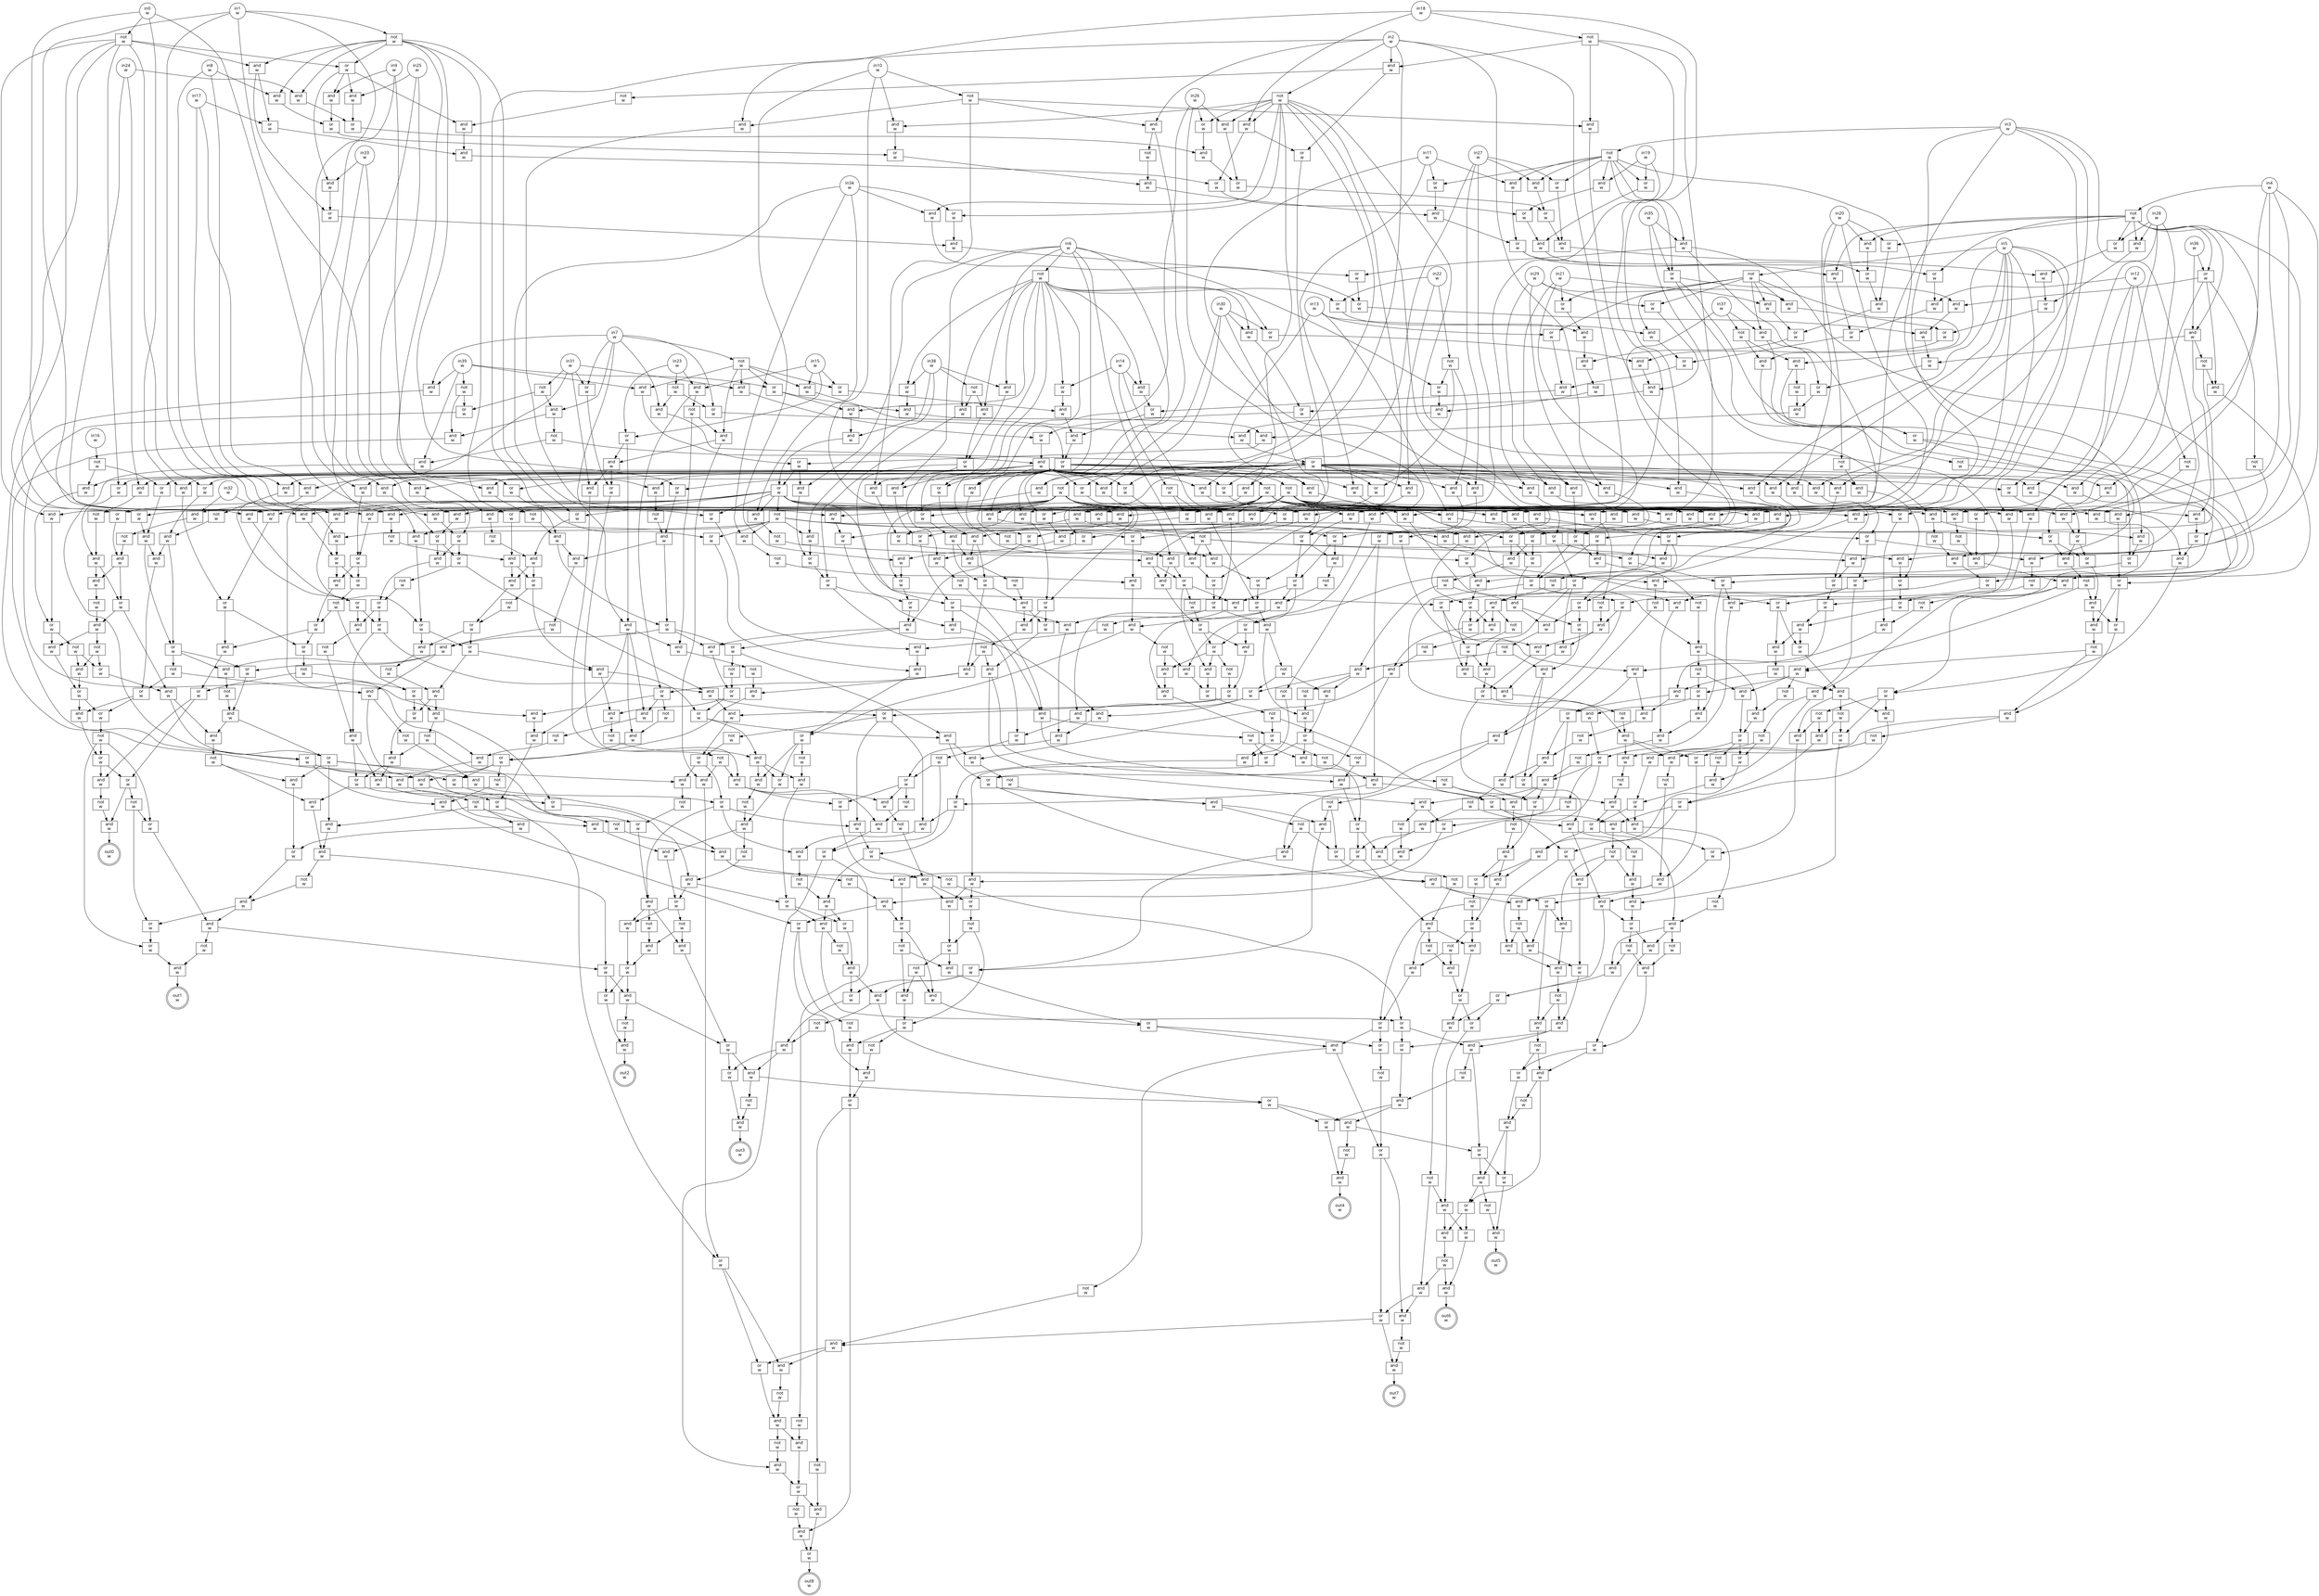 digraph circuit{
	node [style = filled, fillcolor = white,shape=rect, fontname=geneva]
	g0 [label="in0\nw",shape=circle,fillcolor=white]
	g1 [label="in1\nw",shape=circle,fillcolor=white]
	g2 [label="in2\nw",shape=circle,fillcolor=white]
	g3 [label="in3\nw",shape=circle,fillcolor=white]
	g4 [label="in4\nw",shape=circle,fillcolor=white]
	g5 [label="in5\nw",shape=circle,fillcolor=white]
	g6 [label="in6\nw",shape=circle,fillcolor=white]
	g7 [label="in7\nw",shape=circle,fillcolor=white]
	g8 [label="in8\nw",shape=circle,fillcolor=white]
	g9 [label="in9\nw",shape=circle,fillcolor=white]
	g10 [label="in10\nw",shape=circle,fillcolor=white]
	g11 [label="in11\nw",shape=circle,fillcolor=white]
	g12 [label="in12\nw",shape=circle,fillcolor=white]
	g13 [label="in13\nw",shape=circle,fillcolor=white]
	g14 [label="in14\nw",shape=circle,fillcolor=white]
	g15 [label="in15\nw",shape=circle,fillcolor=white]
	g16 [label="in16\nw",shape=circle,fillcolor=white]
	g17 [label="in17\nw",shape=circle,fillcolor=white]
	g18 [label="in18\nw",shape=circle,fillcolor=white]
	g19 [label="in19\nw",shape=circle,fillcolor=white]
	g20 [label="in20\nw",shape=circle,fillcolor=white]
	g21 [label="in21\nw",shape=circle,fillcolor=white]
	g22 [label="in22\nw",shape=circle,fillcolor=white]
	g23 [label="in23\nw",shape=circle,fillcolor=white]
	g24 [label="in24\nw",shape=circle,fillcolor=white]
	g25 [label="in25\nw",shape=circle,fillcolor=white]
	g26 [label="in26\nw",shape=circle,fillcolor=white]
	g27 [label="in27\nw",shape=circle,fillcolor=white]
	g28 [label="in28\nw",shape=circle,fillcolor=white]
	g29 [label="in29\nw",shape=circle,fillcolor=white]
	g30 [label="in30\nw",shape=circle,fillcolor=white]
	g31 [label="in31\nw",shape=circle,fillcolor=white]
	g32 [label="in32\nw",shape=circle,fillcolor=white]
	g33 [label="in33\nw",shape=circle,fillcolor=white]
	g34 [label="in34\nw",shape=circle,fillcolor=white]
	g35 [label="in35\nw",shape=circle,fillcolor=white]
	g36 [label="in36\nw",shape=circle,fillcolor=white]
	g37 [label="in37\nw",shape=circle,fillcolor=white]
	g38 [label="in38\nw",shape=circle,fillcolor=white]
	g39 [label="in39\nw",shape=circle,fillcolor=white]
	g40 [label="not\nw",fillcolor=white]
	g41 [label="not\nw",fillcolor=white]
	g42 [label="not\nw",fillcolor=white]
	g43 [label="not\nw",fillcolor=white]
	g44 [label="or\nw",fillcolor=white]
	g45 [label="not\nw",fillcolor=white]
	g46 [label="not\nw",fillcolor=white]
	g47 [label="not\nw",fillcolor=white]
	g48 [label="not\nw",fillcolor=white]
	g49 [label="not\nw",fillcolor=white]
	g50 [label="or\nw",fillcolor=white]
	g51 [label="and\nw",fillcolor=white]
	g52 [label="not\nw",fillcolor=white]
	g53 [label="not\nw",fillcolor=white]
	g54 [label="not\nw",fillcolor=white]
	g55 [label="not\nw",fillcolor=white]
	g56 [label="and\nw",fillcolor=white]
	g57 [label="and\nw",fillcolor=white]
	g58 [label="and\nw",fillcolor=white]
	g59 [label="and\nw",fillcolor=white]
	g60 [label="not\nw",fillcolor=white]
	g61 [label="and\nw",fillcolor=white]
	g62 [label="or\nw",fillcolor=white]
	g63 [label="or\nw",fillcolor=white]
	g64 [label="and\nw",fillcolor=white]
	g65 [label="or\nw",fillcolor=white]
	g66 [label="and\nw",fillcolor=white]
	g67 [label="and\nw",fillcolor=white]
	g68 [label="not\nw",fillcolor=white]
	g69 [label="and\nw",fillcolor=white]
	g70 [label="not\nw",fillcolor=white]
	g71 [label="and\nw",fillcolor=white]
	g72 [label="or\nw",fillcolor=white]
	g73 [label="and\nw",fillcolor=white]
	g74 [label="or\nw",fillcolor=white]
	g75 [label="and\nw",fillcolor=white]
	g76 [label="and\nw",fillcolor=white]
	g77 [label="and\nw",fillcolor=white]
	g78 [label="and\nw",fillcolor=white]
	g79 [label="not\nw",fillcolor=white]
	g80 [label="or\nw",fillcolor=white]
	g81 [label="and\nw",fillcolor=white]
	g82 [label="and\nw",fillcolor=white]
	g83 [label="not\nw",fillcolor=white]
	g84 [label="or\nw",fillcolor=white]
	g85 [label="and\nw",fillcolor=white]
	g86 [label="and\nw",fillcolor=white]
	g87 [label="and\nw",fillcolor=white]
	g88 [label="or\nw",fillcolor=white]
	g89 [label="and\nw",fillcolor=white]
	g90 [label="or\nw",fillcolor=white]
	g91 [label="and\nw",fillcolor=white]
	g92 [label="and\nw",fillcolor=white]
	g93 [label="or\nw",fillcolor=white]
	g94 [label="and\nw",fillcolor=white]
	g95 [label="and\nw",fillcolor=white]
	g96 [label="or\nw",fillcolor=white]
	g97 [label="and\nw",fillcolor=white]
	g98 [label="or\nw",fillcolor=white]
	g99 [label="and\nw",fillcolor=white]
	g100 [label="not\nw",fillcolor=white]
	g101 [label="not\nw",fillcolor=white]
	g102 [label="and\nw",fillcolor=white]
	g103 [label="or\nw",fillcolor=white]
	g104 [label="and\nw",fillcolor=white]
	g105 [label="or\nw",fillcolor=white]
	g106 [label="or\nw",fillcolor=white]
	g107 [label="and\nw",fillcolor=white]
	g108 [label="or\nw",fillcolor=white]
	g109 [label="and\nw",fillcolor=white]
	g110 [label="and\nw",fillcolor=white]
	g111 [label="and\nw",fillcolor=white]
	g112 [label="not\nw",fillcolor=white]
	g113 [label="or\nw",fillcolor=white]
	g114 [label="and\nw",fillcolor=white]
	g115 [label="and\nw",fillcolor=white]
	g116 [label="not\nw",fillcolor=white]
	g117 [label="or\nw",fillcolor=white]
	g118 [label="and\nw",fillcolor=white]
	g119 [label="not\nw",fillcolor=white]
	g120 [label="or\nw",fillcolor=white]
	g121 [label="and\nw",fillcolor=white]
	g122 [label="not\nw",fillcolor=white]
	g123 [label="and\nw",fillcolor=white]
	g124 [label="or\nw",fillcolor=white]
	g125 [label="or\nw",fillcolor=white]
	g126 [label="and\nw",fillcolor=white]
	g127 [label="not\nw",fillcolor=white]
	g128 [label="and\nw",fillcolor=white]
	g129 [label="or\nw",fillcolor=white]
	g130 [label="and\nw",fillcolor=white]
	g131 [label="or\nw",fillcolor=white]
	g132 [label="and\nw",fillcolor=white]
	g133 [label="not\nw",fillcolor=white]
	g134 [label="or\nw",fillcolor=white]
	g135 [label="and\nw",fillcolor=white]
	g136 [label="and\nw",fillcolor=white]
	g137 [label="or\nw",fillcolor=white]
	g138 [label="and\nw",fillcolor=white]
	g139 [label="and\nw",fillcolor=white]
	g140 [label="and\nw",fillcolor=white]
	g141 [label="not\nw",fillcolor=white]
	g142 [label="and\nw",fillcolor=white]
	g143 [label="or\nw",fillcolor=white]
	g144 [label="not\nw",fillcolor=white]
	g145 [label="not\nw",fillcolor=white]
	g146 [label="and\nw",fillcolor=white]
	g147 [label="and\nw",fillcolor=white]
	g148 [label="not\nw",fillcolor=white]
	g149 [label="or\nw",fillcolor=white]
	g150 [label="and\nw",fillcolor=white]
	g151 [label="or\nw",fillcolor=white]
	g152 [label="and\nw",fillcolor=white]
	g153 [label="or\nw",fillcolor=white]
	g154 [label="or\nw",fillcolor=white]
	g155 [label="and\nw",fillcolor=white]
	g156 [label="and\nw",fillcolor=white]
	g157 [label="or\nw",fillcolor=white]
	g158 [label="or\nw",fillcolor=white]
	g159 [label="and\nw",fillcolor=white]
	g160 [label="and\nw",fillcolor=white]
	g161 [label="or\nw",fillcolor=white]
	g162 [label="or\nw",fillcolor=white]
	g163 [label="and\nw",fillcolor=white]
	g164 [label="not\nw",fillcolor=white]
	g165 [label="and\nw",fillcolor=white]
	g166 [label="and\nw",fillcolor=white]
	g167 [label="and\nw",fillcolor=white]
	g168 [label="and\nw",fillcolor=white]
	g169 [label="and\nw",fillcolor=white]
	g170 [label="and\nw",fillcolor=white]
	g171 [label="and\nw",fillcolor=white]
	g172 [label="or\nw",fillcolor=white]
	g173 [label="not\nw",fillcolor=white]
	g174 [label="and\nw",fillcolor=white]
	g175 [label="or\nw",fillcolor=white]
	g176 [label="or\nw",fillcolor=white]
	g177 [label="and\nw",fillcolor=white]
	g178 [label="and\nw",fillcolor=white]
	g179 [label="not\nw",fillcolor=white]
	g180 [label="or\nw",fillcolor=white]
	g181 [label="and\nw",fillcolor=white]
	g182 [label="and\nw",fillcolor=white]
	g183 [label="not\nw",fillcolor=white]
	g184 [label="and\nw",fillcolor=white]
	g185 [label="or\nw",fillcolor=white]
	g186 [label="and\nw",fillcolor=white]
	g187 [label="and\nw",fillcolor=white]
	g188 [label="and\nw",fillcolor=white]
	g189 [label="or\nw",fillcolor=white]
	g190 [label="and\nw",fillcolor=white]
	g191 [label="and\nw",fillcolor=white]
	g192 [label="or\nw",fillcolor=white]
	g193 [label="and\nw",fillcolor=white]
	g194 [label="not\nw",fillcolor=white]
	g195 [label="and\nw",fillcolor=white]
	g196 [label="or\nw",fillcolor=white]
	g197 [label="or\nw",fillcolor=white]
	g198 [label="and\nw",fillcolor=white]
	g199 [label="not\nw",fillcolor=white]
	g200 [label="and\nw",fillcolor=white]
	g201 [label="and\nw",fillcolor=white]
	g202 [label="or\nw",fillcolor=white]
	g203 [label="or\nw",fillcolor=white]
	g204 [label="and\nw",fillcolor=white]
	g205 [label="not\nw",fillcolor=white]
	g206 [label="and\nw",fillcolor=white]
	g207 [label="and\nw",fillcolor=white]
	g208 [label="or\nw",fillcolor=white]
	g209 [label="not\nw",fillcolor=white]
	g210 [label="or\nw",fillcolor=white]
	g211 [label="and\nw",fillcolor=white]
	g212 [label="not\nw",fillcolor=white]
	g213 [label="and\nw",fillcolor=white]
	g214 [label="not\nw",fillcolor=white]
	g215 [label="and\nw",fillcolor=white]
	g216 [label="or\nw",fillcolor=white]
	g217 [label="or\nw",fillcolor=white]
	g218 [label="and\nw",fillcolor=white]
	g219 [label="or\nw",fillcolor=white]
	g220 [label="not\nw",fillcolor=white]
	g221 [label="and\nw",fillcolor=white]
	g222 [label="or\nw",fillcolor=white]
	g223 [label="and\nw",fillcolor=white]
	g224 [label="or\nw",fillcolor=white]
	g225 [label="and\nw",fillcolor=white]
	g226 [label="not\nw",fillcolor=white]
	g227 [label="or\nw",fillcolor=white]
	g228 [label="and\nw",fillcolor=white]
	g229 [label="not\nw",fillcolor=white]
	g230 [label="and\nw",fillcolor=white]
	g231 [label="or\nw",fillcolor=white]
	g232 [label="or\nw",fillcolor=white]
	g233 [label="or\nw",fillcolor=white]
	g234 [label="and\nw",fillcolor=white]
	g235 [label="and\nw",fillcolor=white]
	g236 [label="not\nw",fillcolor=white]
	g237 [label="and\nw",fillcolor=white]
	g238 [label="not\nw",fillcolor=white]
	g239 [label="and\nw",fillcolor=white]
	g240 [label="or\nw",fillcolor=white]
	g241 [label="and\nw",fillcolor=white]
	g242 [label="and\nw",fillcolor=white]
	g243 [label="or\nw",fillcolor=white]
	g244 [label="or\nw",fillcolor=white]
	g245 [label="and\nw",fillcolor=white]
	g246 [label="and\nw",fillcolor=white]
	g247 [label="or\nw",fillcolor=white]
	g248 [label="or\nw",fillcolor=white]
	g249 [label="and\nw",fillcolor=white]
	g250 [label="and\nw",fillcolor=white]
	g251 [label="or\nw",fillcolor=white]
	g252 [label="or\nw",fillcolor=white]
	g253 [label="and\nw",fillcolor=white]
	g254 [label="or\nw",fillcolor=white]
	g255 [label="and\nw",fillcolor=white]
	g256 [label="or\nw",fillcolor=white]
	g257 [label="not\nw",fillcolor=white]
	g258 [label="and\nw",fillcolor=white]
	g259 [label="and\nw",fillcolor=white]
	g260 [label="and\nw",fillcolor=white]
	g261 [label="and\nw",fillcolor=white]
	g262 [label="and\nw",fillcolor=white]
	g263 [label="and\nw",fillcolor=white]
	g264 [label="and\nw",fillcolor=white]
	g265 [label="and\nw",fillcolor=white]
	g266 [label="and\nw",fillcolor=white]
	g267 [label="and\nw",fillcolor=white]
	g268 [label="and\nw",fillcolor=white]
	g269 [label="and\nw",fillcolor=white]
	g270 [label="and\nw",fillcolor=white]
	g271 [label="or\nw",fillcolor=white]
	g272 [label="and\nw",fillcolor=white]
	g273 [label="or\nw",fillcolor=white]
	g274 [label="and\nw",fillcolor=white]
	g275 [label="not\nw",fillcolor=white]
	g276 [label="and\nw",fillcolor=white]
	g277 [label="or\nw",fillcolor=white]
	g278 [label="and\nw",fillcolor=white]
	g279 [label="or\nw",fillcolor=white]
	g280 [label="not\nw",fillcolor=white]
	g281 [label="or\nw",fillcolor=white]
	g282 [label="or\nw",fillcolor=white]
	g283 [label="and\nw",fillcolor=white]
	g284 [label="not\nw",fillcolor=white]
	g285 [label="and\nw",fillcolor=white]
	g286 [label="or\nw",fillcolor=white]
	g287 [label="and\nw",fillcolor=white]
	g288 [label="not\nw",fillcolor=white]
	g289 [label="and\nw",fillcolor=white]
	g290 [label="and\nw",fillcolor=white]
	g291 [label="or\nw",fillcolor=white]
	g292 [label="and\nw",fillcolor=white]
	g293 [label="not\nw",fillcolor=white]
	g294 [label="or\nw",fillcolor=white]
	g295 [label="and\nw",fillcolor=white]
	g296 [label="not\nw",fillcolor=white]
	g297 [label="and\nw",fillcolor=white]
	g298 [label="or\nw",fillcolor=white]
	g299 [label="and\nw",fillcolor=white]
	g300 [label="or\nw",fillcolor=white]
	g301 [label="and\nw",fillcolor=white]
	g302 [label="or\nw",fillcolor=white]
	g303 [label="and\nw",fillcolor=white]
	g304 [label="or\nw",fillcolor=white]
	g305 [label="and\nw",fillcolor=white]
	g306 [label="or\nw",fillcolor=white]
	g307 [label="or\nw",fillcolor=white]
	g308 [label="and\nw",fillcolor=white]
	g309 [label="and\nw",fillcolor=white]
	g310 [label="and\nw",fillcolor=white]
	g311 [label="or\nw",fillcolor=white]
	g312 [label="and\nw",fillcolor=white]
	g313 [label="or\nw",fillcolor=white]
	g314 [label="or\nw",fillcolor=white]
	g315 [label="and\nw",fillcolor=white]
	g316 [label="or\nw",fillcolor=white]
	g317 [label="or\nw",fillcolor=white]
	g318 [label="and\nw",fillcolor=white]
	g319 [label="and\nw",fillcolor=white]
	g320 [label="or\nw",fillcolor=white]
	g321 [label="or\nw",fillcolor=white]
	g322 [label="not\nw",fillcolor=white]
	g323 [label="and\nw",fillcolor=white]
	g324 [label="and\nw",fillcolor=white]
	g325 [label="and\nw",fillcolor=white]
	g326 [label="not\nw",fillcolor=white]
	g327 [label="or\nw",fillcolor=white]
	g328 [label="and\nw",fillcolor=white]
	g329 [label="and\nw",fillcolor=white]
	g330 [label="not\nw",fillcolor=white]
	g331 [label="and\nw",fillcolor=white]
	g332 [label="or\nw",fillcolor=white]
	g333 [label="or\nw",fillcolor=white]
	g334 [label="and\nw",fillcolor=white]
	g335 [label="and\nw",fillcolor=white]
	g336 [label="and\nw",fillcolor=white]
	g337 [label="or\nw",fillcolor=white]
	g338 [label="and\nw",fillcolor=white]
	g339 [label="or\nw",fillcolor=white]
	g340 [label="not\nw",fillcolor=white]
	g341 [label="or\nw",fillcolor=white]
	g342 [label="and\nw",fillcolor=white]
	g343 [label="or\nw",fillcolor=white]
	g344 [label="not\nw",fillcolor=white]
	g345 [label="or\nw",fillcolor=white]
	g346 [label="or\nw",fillcolor=white]
	g347 [label="and\nw",fillcolor=white]
	g348 [label="not\nw",fillcolor=white]
	g349 [label="and\nw",fillcolor=white]
	g350 [label="or\nw",fillcolor=white]
	g351 [label="or\nw",fillcolor=white]
	g352 [label="and\nw",fillcolor=white]
	g353 [label="not\nw",fillcolor=white]
	g354 [label="and\nw",fillcolor=white]
	g355 [label="or\nw",fillcolor=white]
	g356 [label="and\nw",fillcolor=white]
	g357 [label="and\nw",fillcolor=white]
	g358 [label="or\nw",fillcolor=white]
	g359 [label="not\nw",fillcolor=white]
	g360 [label="or\nw",fillcolor=white]
	g361 [label="and\nw",fillcolor=white]
	g362 [label="not\nw",fillcolor=white]
	g363 [label="and\nw",fillcolor=white]
	g364 [label="or\nw",fillcolor=white]
	g365 [label="and\nw",fillcolor=white]
	g366 [label="not\nw",fillcolor=white]
	g367 [label="and\nw",fillcolor=white]
	g368 [label="or\nw",fillcolor=white]
	g369 [label="and\nw",fillcolor=white]
	g370 [label="not\nw",fillcolor=white]
	g371 [label="and\nw",fillcolor=white]
	g372 [label="or\nw",fillcolor=white]
	g373 [label="and\nw",fillcolor=white]
	g374 [label="or\nw",fillcolor=white]
	g375 [label="and\nw",fillcolor=white]
	g376 [label="and\nw",fillcolor=white]
	g377 [label="and\nw",fillcolor=white]
	g378 [label="or\nw",fillcolor=white]
	g379 [label="or\nw",fillcolor=white]
	g380 [label="and\nw",fillcolor=white]
	g381 [label="and\nw",fillcolor=white]
	g382 [label="or\nw",fillcolor=white]
	g383 [label="or\nw",fillcolor=white]
	g384 [label="and\nw",fillcolor=white]
	g385 [label="or\nw",fillcolor=white]
	g386 [label="and\nw",fillcolor=white]
	g387 [label="or\nw",fillcolor=white]
	g388 [label="or\nw",fillcolor=white]
	g389 [label="and\nw",fillcolor=white]
	g390 [label="or\nw",fillcolor=white]
	g391 [label="and\nw",fillcolor=white]
	g392 [label="or\nw",fillcolor=white]
	g393 [label="and\nw",fillcolor=white]
	g394 [label="not\nw",fillcolor=white]
	g395 [label="and\nw",fillcolor=white]
	g396 [label="and\nw",fillcolor=white]
	g397 [label="or\nw",fillcolor=white]
	g398 [label="not\nw",fillcolor=white]
	g399 [label="and\nw",fillcolor=white]
	g400 [label="or\nw",fillcolor=white]
	g401 [label="and\nw",fillcolor=white]
	g402 [label="not\nw",fillcolor=white]
	g403 [label="and\nw",fillcolor=white]
	g404 [label="or\nw",fillcolor=white]
	g405 [label="not\nw",fillcolor=white]
	g406 [label="and\nw",fillcolor=white]
	g407 [label="or\nw",fillcolor=white]
	g408 [label="and\nw",fillcolor=white]
	g409 [label="not\nw",fillcolor=white]
	g410 [label="or\nw",fillcolor=white]
	g411 [label="and\nw",fillcolor=white]
	g412 [label="and\nw",fillcolor=white]
	g413 [label="not\nw",fillcolor=white]
	g414 [label="or\nw",fillcolor=white]
	g415 [label="and\nw",fillcolor=white]
	g416 [label="and\nw",fillcolor=white]
	g417 [label="and\nw",fillcolor=white]
	g418 [label="or\nw",fillcolor=white]
	g419 [label="and\nw",fillcolor=white]
	g420 [label="and\nw",fillcolor=white]
	g421 [label="or\nw",fillcolor=white]
	g422 [label="and\nw",fillcolor=white]
	g423 [label="and\nw",fillcolor=white]
	g424 [label="and\nw",fillcolor=white]
	g425 [label="and\nw",fillcolor=white]
	g426 [label="and\nw",fillcolor=white]
	g427 [label="and\nw",fillcolor=white]
	g428 [label="and\nw",fillcolor=white]
	g429 [label="or\nw",fillcolor=white]
	g430 [label="or\nw",fillcolor=white]
	g431 [label="and\nw",fillcolor=white]
	g432 [label="and\nw",fillcolor=white]
	g433 [label="or\nw",fillcolor=white]
	g434 [label="and\nw",fillcolor=white]
	g435 [label="not\nw",fillcolor=white]
	g436 [label="or\nw",fillcolor=white]
	g437 [label="and\nw",fillcolor=white]
	g438 [label="or\nw",fillcolor=white]
	g439 [label="and\nw",fillcolor=white]
	g440 [label="or\nw",fillcolor=white]
	g441 [label="not\nw",fillcolor=white]
	g442 [label="and\nw",fillcolor=white]
	g443 [label="and\nw",fillcolor=white]
	g444 [label="and\nw",fillcolor=white]
	g445 [label="and\nw",fillcolor=white]
	g446 [label="or\nw",fillcolor=white]
	g447 [label="and\nw",fillcolor=white]
	g448 [label="and\nw",fillcolor=white]
	g449 [label="or\nw",fillcolor=white]
	g450 [label="or\nw",fillcolor=white]
	g451 [label="and\nw",fillcolor=white]
	g452 [label="or\nw",fillcolor=white]
	g453 [label="not\nw",fillcolor=white]
	g454 [label="and\nw",fillcolor=white]
	g455 [label="or\nw",fillcolor=white]
	g456 [label="or\nw",fillcolor=white]
	g457 [label="and\nw",fillcolor=white]
	g458 [label="and\nw",fillcolor=white]
	g459 [label="not\nw",fillcolor=white]
	g460 [label="and\nw",fillcolor=white]
	g461 [label="or\nw",fillcolor=white]
	g462 [label="and\nw",fillcolor=white]
	g463 [label="not\nw",fillcolor=white]
	g464 [label="and\nw",fillcolor=white]
	g465 [label="and\nw",fillcolor=white]
	g466 [label="not\nw",fillcolor=white]
	g467 [label="and\nw",fillcolor=white]
	g468 [label="or\nw",fillcolor=white]
	g469 [label="not\nw",fillcolor=white]
	g470 [label="and\nw",fillcolor=white]
	g471 [label="or\nw",fillcolor=white]
	g472 [label="and\nw",fillcolor=white]
	g473 [label="or\nw",fillcolor=white]
	g474 [label="and\nw",fillcolor=white]
	g475 [label="or\nw",fillcolor=white]
	g476 [label="and\nw",fillcolor=white]
	g477 [label="and\nw",fillcolor=white]
	g478 [label="and\nw",fillcolor=white]
	g479 [label="or\nw",fillcolor=white]
	g480 [label="not\nw",fillcolor=white]
	g481 [label="or\nw",fillcolor=white]
	g482 [label="and\nw",fillcolor=white]
	g483 [label="not\nw",fillcolor=white]
	g484 [label="and\nw",fillcolor=white]
	g485 [label="or\nw",fillcolor=white]
	g486 [label="or\nw",fillcolor=white]
	g487 [label="not\nw",fillcolor=white]
	g488 [label="or\nw",fillcolor=white]
	g489 [label="and\nw",fillcolor=white]
	g490 [label="or\nw",fillcolor=white]
	g491 [label="and\nw",fillcolor=white]
	g492 [label="not\nw",fillcolor=white]
	g493 [label="or\nw",fillcolor=white]
	g494 [label="and\nw",fillcolor=white]
	g495 [label="not\nw",fillcolor=white]
	g496 [label="and\nw",fillcolor=white]
	g497 [label="and\nw",fillcolor=white]
	g498 [label="and\nw",fillcolor=white]
	g499 [label="and\nw",fillcolor=white]
	g500 [label="and\nw",fillcolor=white]
	g501 [label="or\nw",fillcolor=white]
	g502 [label="or\nw",fillcolor=white]
	g503 [label="and\nw",fillcolor=white]
	g504 [label="or\nw",fillcolor=white]
	g505 [label="and\nw",fillcolor=white]
	g506 [label="or\nw",fillcolor=white]
	g507 [label="and\nw",fillcolor=white]
	g508 [label="not\nw",fillcolor=white]
	g509 [label="or\nw",fillcolor=white]
	g510 [label="and\nw",fillcolor=white]
	g511 [label="not\nw",fillcolor=white]
	g512 [label="or\nw",fillcolor=white]
	g513 [label="and\nw",fillcolor=white]
	g514 [label="or\nw",fillcolor=white]
	g515 [label="and\nw",fillcolor=white]
	g516 [label="not\nw",fillcolor=white]
	g517 [label="and\nw",fillcolor=white]
	g518 [label="or\nw",fillcolor=white]
	g519 [label="and\nw",fillcolor=white]
	g520 [label="not\nw",fillcolor=white]
	g521 [label="and\nw",fillcolor=white]
	g522 [label="and\nw",fillcolor=white]
	g523 [label="not\nw",fillcolor=white]
	g524 [label="and\nw",fillcolor=white]
	g525 [label="or\nw",fillcolor=white]
	g526 [label="or\nw",fillcolor=white]
	g527 [label="and\nw",fillcolor=white]
	g528 [label="and\nw",fillcolor=white]
	g529 [label="or\nw",fillcolor=white]
	g530 [label="and\nw",fillcolor=white]
	g531 [label="and\nw",fillcolor=white]
	g532 [label="not\nw",fillcolor=white]
	g533 [label="and\nw",fillcolor=white]
	g534 [label="and\nw",fillcolor=white]
	g535 [label="or\nw",fillcolor=white]
	g536 [label="and\nw",fillcolor=white]
	g537 [label="not\nw",fillcolor=white]
	g538 [label="or\nw",fillcolor=white]
	g539 [label="and\nw",fillcolor=white]
	g540 [label="and\nw",fillcolor=white]
	g541 [label="not\nw",fillcolor=white]
	g542 [label="and\nw",fillcolor=white]
	g543 [label="not\nw",fillcolor=white]
	g544 [label="or\nw",fillcolor=white]
	g545 [label="and\nw",fillcolor=white]
	g546 [label="and\nw",fillcolor=white]
	g547 [label="not\nw",fillcolor=white]
	g548 [label="and\nw",fillcolor=white]
	g549 [label="not\nw",fillcolor=white]
	g550 [label="or\nw",fillcolor=white]
	g551 [label="and\nw",fillcolor=white]
	g552 [label="not\nw",fillcolor=white]
	g553 [label="and\nw",fillcolor=white]
	g554 [label="or\nw",fillcolor=white]
	g555 [label="and\nw",fillcolor=white]
	g556 [label="not\nw",fillcolor=white]
	g557 [label="and\nw",fillcolor=white]
	g558 [label="and\nw",fillcolor=white]
	g559 [label="or\nw",fillcolor=white]
	g560 [label="or\nw",fillcolor=white]
	g561 [label="and\nw",fillcolor=white]
	g562 [label="or\nw",fillcolor=white]
	g563 [label="or\nw",fillcolor=white]
	g564 [label="and\nw",fillcolor=white]
	g565 [label="and\nw",fillcolor=white]
	g566 [label="not\nw",fillcolor=white]
	g567 [label="or\nw",fillcolor=white]
	g568 [label="and\nw",fillcolor=white]
	g569 [label="and\nw",fillcolor=white]
	g570 [label="and\nw",fillcolor=white]
	g571 [label="not\nw",fillcolor=white]
	g572 [label="and\nw",fillcolor=white]
	g573 [label="or\nw",fillcolor=white]
	g574 [label="and\nw",fillcolor=white]
	g575 [label="or\nw",fillcolor=white]
	g576 [label="not\nw",fillcolor=white]
	g577 [label="and\nw",fillcolor=white]
	g578 [label="or\nw",fillcolor=white]
	g579 [label="and\nw",fillcolor=white]
	g580 [label="or\nw",fillcolor=white]
	g581 [label="and\nw",fillcolor=white]
	g582 [label="and\nw",fillcolor=white]
	g583 [label="not\nw",fillcolor=white]
	g584 [label="and\nw",fillcolor=white]
	g585 [label="and\nw",fillcolor=white]
	g586 [label="not\nw",fillcolor=white]
	g587 [label="or\nw",fillcolor=white]
	g588 [label="and\nw",fillcolor=white]
	g589 [label="and\nw",fillcolor=white]
	g590 [label="not\nw",fillcolor=white]
	g591 [label="or\nw",fillcolor=white]
	g592 [label="and\nw",fillcolor=white]
	g593 [label="and\nw",fillcolor=white]
	g594 [label="or\nw",fillcolor=white]
	g595 [label="and\nw",fillcolor=white]
	g596 [label="not\nw",fillcolor=white]
	g597 [label="or\nw",fillcolor=white]
	g598 [label="and\nw",fillcolor=white]
	g599 [label="and\nw",fillcolor=white]
	g600 [label="not\nw",fillcolor=white]
	g601 [label="and\nw",fillcolor=white]
	g602 [label="not\nw",fillcolor=white]
	g603 [label="or\nw",fillcolor=white]
	g604 [label="and\nw",fillcolor=white]
	g605 [label="and\nw",fillcolor=white]
	g606 [label="not\nw",fillcolor=white]
	g607 [label="and\nw",fillcolor=white]
	g608 [label="or\nw",fillcolor=white]
	g609 [label="and\nw",fillcolor=white]
	g610 [label="and\nw",fillcolor=white]
	g611 [label="not\nw",fillcolor=white]
	g612 [label="and\nw",fillcolor=white]
	g613 [label="and\nw",fillcolor=white]
	g614 [label="or\nw",fillcolor=white]
	g615 [label="not\nw",fillcolor=white]
	g616 [label="and\nw",fillcolor=white]
	g617 [label="or\nw",fillcolor=white]
	g618 [label="and\nw",fillcolor=white]
	g619 [label="not\nw",fillcolor=white]
	g620 [label="or\nw",fillcolor=white]
	g621 [label="and\nw",fillcolor=white]
	g622 [label="and\nw",fillcolor=white]
	g623 [label="not\nw",fillcolor=white]
	g624 [label="and\nw",fillcolor=white]
	g625 [label="or\nw",fillcolor=white]
	g626 [label="and\nw",fillcolor=white]
	g627 [label="or\nw",fillcolor=white]
	g628 [label="not\nw",fillcolor=white]
	g629 [label="and\nw",fillcolor=white]
	g630 [label="or\nw",fillcolor=white]
	g631 [label="or\nw",fillcolor=white]
	g632 [label="and\nw",fillcolor=white]
	g633 [label="and\nw",fillcolor=white]
	g634 [label="not\nw",fillcolor=white]
	g635 [label="and\nw",fillcolor=white]
	g636 [label="and\nw",fillcolor=white]
	g637 [label="and\nw",fillcolor=white]
	g638 [label="or\nw",fillcolor=white]
	g639 [label="not\nw",fillcolor=white]
	g640 [label="and\nw",fillcolor=white]
	g641 [label="or\nw",fillcolor=white]
	g642 [label="or\nw",fillcolor=white]
	g643 [label="and\nw",fillcolor=white]
	g644 [label="not\nw",fillcolor=white]
	g645 [label="and\nw",fillcolor=white]
	g646 [label="or\nw",fillcolor=white]
	g647 [label="and\nw",fillcolor=white]
	g648 [label="and\nw",fillcolor=white]
	g649 [label="or\nw",fillcolor=white]
	g650 [label="not\nw",fillcolor=white]
	g651 [label="and\nw",fillcolor=white]
	g652 [label="and\nw",fillcolor=white]
	g653 [label="not\nw",fillcolor=white]
	g654 [label="and\nw",fillcolor=white]
	g655 [label="and\nw",fillcolor=white]
	g656 [label="or\nw",fillcolor=white]
	g657 [label="or\nw",fillcolor=white]
	g658 [label="and\nw",fillcolor=white]
	g659 [label="or\nw",fillcolor=white]
	g660 [label="or\nw",fillcolor=white]
	g661 [label="and\nw",fillcolor=white]
	g662 [label="and\nw",fillcolor=white]
	g663 [label="not\nw",fillcolor=white]
	g664 [label="and\nw",fillcolor=white]
	g665 [label="or\nw",fillcolor=white]
	g666 [label="and\nw",fillcolor=white]
	g667 [label="or\nw",fillcolor=white]
	g668 [label="not\nw",fillcolor=white]
	g669 [label="and\nw",fillcolor=white]
	g670 [label="or\nw",fillcolor=white]
	g671 [label="or\nw",fillcolor=white]
	g672 [label="and\nw",fillcolor=white]
	g673 [label="and\nw",fillcolor=white]
	g674 [label="not\nw",fillcolor=white]
	g675 [label="and\nw",fillcolor=white]
	g676 [label="not\nw",fillcolor=white]
	g677 [label="or\nw",fillcolor=white]
	g678 [label="and\nw",fillcolor=white]
	g679 [label="and\nw",fillcolor=white]
	g680 [label="or\nw",fillcolor=white]
	g681 [label="not\nw",fillcolor=white]
	g682 [label="and\nw",fillcolor=white]
	g683 [label="and\nw",fillcolor=white]
	g684 [label="or\nw",fillcolor=white]
	g685 [label="and\nw",fillcolor=white]
	g686 [label="not\nw",fillcolor=white]
	g687 [label="or\nw",fillcolor=white]
	g688 [label="and\nw",fillcolor=white]
	g689 [label="or\nw",fillcolor=white]
	g690 [label="not\nw",fillcolor=white]
	g691 [label="and\nw",fillcolor=white]
	g692 [label="or\nw",fillcolor=white]
	g693 [label="not\nw",fillcolor=white]
	g694 [label="not\nw",fillcolor=white]
	g695 [label="and\nw",fillcolor=white]
	g696 [label="or\nw",fillcolor=white]
	g697 [label="not\nw",fillcolor=white]
	g698 [label="or\nw",fillcolor=white]
	g699 [label="and\nw",fillcolor=white]
	g700 [label="or\nw",fillcolor=white]
	g701 [label="and\nw",fillcolor=white]
	g702 [label="not\nw",fillcolor=white]
	g703 [label="and\nw",fillcolor=white]
	g704 [label="and\nw",fillcolor=white]
	g705 [label="not\nw",fillcolor=white]
	g706 [label="and\nw",fillcolor=white]
	g707 [label="and\nw",fillcolor=white]
	g708 [label="or\nw",fillcolor=white]
	g709 [label="and\nw",fillcolor=white]
	g710 [label="and\nw",fillcolor=white]
	g711 [label="and\nw",fillcolor=white]
	g712 [label="not\nw",fillcolor=white]
	g713 [label="and\nw",fillcolor=white]
	g714 [label="and\nw",fillcolor=white]
	g715 [label="or\nw",fillcolor=white]
	g716 [label="or\nw",fillcolor=white]
	g717 [label="not\nw",fillcolor=white]
	g718 [label="and\nw",fillcolor=white]
	g719 [label="or\nw",fillcolor=white]
	g720 [label="or\nw",fillcolor=white]
	g721 [label="and\nw",fillcolor=white]
	g722 [label="not\nw",fillcolor=white]
	g723 [label="and\nw",fillcolor=white]
	g724 [label="not\nw",fillcolor=white]
	g725 [label="not\nw",fillcolor=white]
	g726 [label="and\nw",fillcolor=white]
	g727 [label="or\nw",fillcolor=white]
	g728 [label="and\nw",fillcolor=white]
	g729 [label="and\nw",fillcolor=white]
	g730 [label="or\nw",fillcolor=white]
	g731 [label="and\nw",fillcolor=white]
	g732 [label="or\nw",fillcolor=white]
	g733 [label="not\nw",fillcolor=white]
	g734 [label="not\nw",fillcolor=white]
	g735 [label="and\nw",fillcolor=white]
	g736 [label="and\nw",fillcolor=white]
	g737 [label="or\nw",fillcolor=white]
	g738 [label="and\nw",fillcolor=white]
	g739 [label="not\nw",fillcolor=white]
	g740 [label="and\nw",fillcolor=white]
	g741 [label="or\nw",fillcolor=white]
	g742 [label="and\nw",fillcolor=white]
	g743 [label="or\nw",fillcolor=white]
	g744 [label="and\nw",fillcolor=white]
	g745 [label="not\nw",fillcolor=white]
	g746 [label="and\nw",fillcolor=white]
	g747 [label="or\nw",fillcolor=white]
	g748 [label="not\nw",fillcolor=white]
	g749 [label="not\nw",fillcolor=white]
	g750 [label="or\nw",fillcolor=white]
	g751 [label="and\nw",fillcolor=white]
	g752 [label="not\nw",fillcolor=white]
	g753 [label="and\nw",fillcolor=white]
	g754 [label="or\nw",fillcolor=white]
	g755 [label="not\nw",fillcolor=white]
	g756 [label="and\nw",fillcolor=white]
	g757 [label="or\nw",fillcolor=white]
	g758 [label="and\nw",fillcolor=white]
	g759 [label="not\nw",fillcolor=white]
	g760 [label="and\nw",fillcolor=white]
	g761 [label="or\nw",fillcolor=white]
	g762 [label="or\nw",fillcolor=white]
	g763 [label="and\nw",fillcolor=white]
	g764 [label="not\nw",fillcolor=white]
	g765 [label="and\nw",fillcolor=white]
	g766 [label="and\nw",fillcolor=white]
	g767 [label="or\nw",fillcolor=white]
	g768 [label="or\nw",fillcolor=white]
	g769 [label="not\nw",fillcolor=white]
	g770 [label="and\nw",fillcolor=white]
	g771 [label="or\nw",fillcolor=white]
	g772 [label="not\nw",fillcolor=white]
	g773 [label="or\nw",fillcolor=white]
	g774 [label="and\nw",fillcolor=white]
	g775 [label="or\nw",fillcolor=white]
	g776 [label="and\nw",fillcolor=white]
	g777 [label="or\nw",fillcolor=white]
	g778 [label="or\nw",fillcolor=white]
	g779 [label="and\nw",fillcolor=white]
	g780 [label="not\nw",fillcolor=white]
	g781 [label="and\nw",fillcolor=white]
	g782 [label="not\nw",fillcolor=white]
	g783 [label="and\nw",fillcolor=white]
	g784 [label="not\nw",fillcolor=white]
	g785 [label="and\nw",fillcolor=white]
	g786 [label="or\nw",fillcolor=white]
	g787 [label="or\nw",fillcolor=white]
	g788 [label="and\nw",fillcolor=white]
	g789 [label="or\nw",fillcolor=white]
	g790 [label="and\nw",fillcolor=white]
	g791 [label="or\nw",fillcolor=white]
	g792 [label="and\nw",fillcolor=white]
	g793 [label="not\nw",fillcolor=white]
	g794 [label="and\nw",fillcolor=white]
	g795 [label="not\nw",fillcolor=white]
	g796 [label="and\nw",fillcolor=white]
	g797 [label="or\nw",fillcolor=white]
	g798 [label="and\nw",fillcolor=white]
	g799 [label="not\nw",fillcolor=white]
	g800 [label="and\nw",fillcolor=white]
	g801 [label="or\nw",fillcolor=white]
	g802 [label="or\nw",fillcolor=white]
	g803 [label="not\nw",fillcolor=white]
	g804 [label="and\nw",fillcolor=white]
	g805 [label="or\nw",fillcolor=white]
	g806 [label="and\nw",fillcolor=white]
	g807 [label="not\nw",fillcolor=white]
	g808 [label="or\nw",fillcolor=white]
	g809 [label="and\nw",fillcolor=white]
	g810 [label="not\nw",fillcolor=white]
	g811 [label="or\nw",fillcolor=white]
	g812 [label="or\nw",fillcolor=white]
	g813 [label="and\nw",fillcolor=white]
	g814 [label="and\nw",fillcolor=white]
	g815 [label="not\nw",fillcolor=white]
	g816 [label="and\nw",fillcolor=white]
	g817 [label="or\nw",fillcolor=white]
	g818 [label="and\nw",fillcolor=white]
	g819 [label="and\nw",fillcolor=white]
	g820 [label="not\nw",fillcolor=white]
	g821 [label="and\nw",fillcolor=white]
	g822 [label="or\nw",fillcolor=white]
	g823 [label="and\nw",fillcolor=white]
	g824 [label="or\nw",fillcolor=white]
	g825 [label="or\nw",fillcolor=white]
	g826 [label="and\nw",fillcolor=white]
	g827 [label="or\nw",fillcolor=white]
	g828 [label="not\nw",fillcolor=white]
	g829 [label="and\nw",fillcolor=white]
	g830 [label="and\nw",fillcolor=white]
	g831 [label="or\nw",fillcolor=white]
	g832 [label="and\nw",fillcolor=white]
	g833 [label="not\nw",fillcolor=white]
	g834 [label="and\nw",fillcolor=white]
	g835 [label="or\nw",fillcolor=white]
	g836 [label="and\nw",fillcolor=white]
	g837 [label="and\nw",fillcolor=white]
	g838 [label="not\nw",fillcolor=white]
	g839 [label="or\nw",fillcolor=white]
	g840 [label="and\nw",fillcolor=white]
	g841 [label="or\nw",fillcolor=white]
	g842 [label="and\nw",fillcolor=white]
	g843 [label="not\nw",fillcolor=white]
	g844 [label="and\nw",fillcolor=white]
	g845 [label="not\nw",fillcolor=white]
	g846 [label="or\nw",fillcolor=white]
	g847 [label="and\nw",fillcolor=white]
	g848 [label="not\nw",fillcolor=white]
	g849 [label="or\nw",fillcolor=white]
	g850 [label="and\nw",fillcolor=white]
	g851 [label="and\nw",fillcolor=white]
	g852 [label="not\nw",fillcolor=white]
	g853 [label="or\nw",fillcolor=white]
	g854 [label="and\nw",fillcolor=white]
	g855 [label="and\nw",fillcolor=white]
	g856 [label="and\nw",fillcolor=white]
	g857 [label="not\nw",fillcolor=white]
	g858 [label="and\nw",fillcolor=white]
	g859 [label="or\nw",fillcolor=white]
	g860 [label="or\nw",fillcolor=white]
	g861 [label="and\nw",fillcolor=white]
	g862 [label="or\nw",fillcolor=white]
	g863 [label="or\nw",fillcolor=white]
	g864 [label="and\nw",fillcolor=white]
	g865 [label="or\nw",fillcolor=white]
	g866 [label="or\nw",fillcolor=white]
	g867 [label="and\nw",fillcolor=white]
	g868 [label="or\nw",fillcolor=white]
	g869 [label="or\nw",fillcolor=white]
	g870 [label="and\nw",fillcolor=white]
	g871 [label="or\nw",fillcolor=white]
	g872 [label="or\nw",fillcolor=white]
	g873 [label="and\nw",fillcolor=white]
	g874 [label="not\nw",fillcolor=white]
	g875 [label="and\nw",fillcolor=white]
	g876 [label="and\nw",fillcolor=white]
	g877 [label="and\nw",fillcolor=white]
	g878 [label="not\nw",fillcolor=white]
	g879 [label="or\nw",fillcolor=white]
	g880 [label="and\nw",fillcolor=white]
	g881 [label="and\nw",fillcolor=white]
	g882 [label="or\nw",fillcolor=white]
	g883 [label="and\nw",fillcolor=white]
	g884 [label="not\nw",fillcolor=white]
	g885 [label="and\nw",fillcolor=white]
	g886 [label="and\nw",fillcolor=white]
	g887 [label="not\nw",fillcolor=white]
	g888 [label="and\nw",fillcolor=white]
	g889 [label="or\nw",fillcolor=white]
	g890 [label="and\nw",fillcolor=white]
	g891 [label="not\nw",fillcolor=white]
	g892 [label="and\nw",fillcolor=white]
	g893 [label="or\nw",fillcolor=white]
	g894 [label="not\nw",fillcolor=white]
	g895 [label="and\nw",fillcolor=white]
	g896 [label="not\nw",fillcolor=white]
	g897 [label="and\nw",fillcolor=white]
	g898 [label="not\nw",fillcolor=white]
	g899 [label="and\nw",fillcolor=white]
	g900 [label="not\nw",fillcolor=white]
	g901 [label="and\nw",fillcolor=white]
	g902 [label="out0\nw",shape=doublecircle,fillcolor=white]
	g903 [label="out1\nw",shape=doublecircle,fillcolor=white]
	g904 [label="out2\nw",shape=doublecircle,fillcolor=white]
	g905 [label="out3\nw",shape=doublecircle,fillcolor=white]
	g906 [label="out4\nw",shape=doublecircle,fillcolor=white]
	g907 [label="out5\nw",shape=doublecircle,fillcolor=white]
	g908 [label="out6\nw",shape=doublecircle,fillcolor=white]
	g909 [label="out7\nw",shape=doublecircle,fillcolor=white]
	g910 [label="out8\nw",shape=doublecircle,fillcolor=white]
	edge [fontname=Geneva,fontcolor=forestgreen]
	g0->g148
	g0->g191
	g0->g272
	g0->g336
	g1->g145
	g1->g195
	g1->g276
	g1->g349
	g1->g399
	g2->g133
	g2->g140
	g2->g142
	g2->g201
	g2->g290
	g2->g332
	g2->g422
	g3->g122
	g3->g168
	g3->g174
	g3->g264
	g3->g297
	g3->g425
	g4->g112
	g4->g177
	g4->g263
	g4->g497
	g4->g534
	g5->g99
	g5->g101
	g5->g186
	g5->g223
	g5->g267
	g5->g305
	g5->g377
	g5->g428
	g5->g593
	g6->g83
	g6->g96
	g6->g97
	g6->g189
	g6->g190
	g6->g230
	g6->g381
	g6->g499
	g7->g58
	g7->g63
	g7->g64
	g7->g65
	g7->g66
	g7->g69
	g7->g70
	g8->g147
	g8->g258
	g8->g274
	g9->g242
	g9->g259
	g9->g283
	g10->g55
	g10->g138
	g10->g260
	g10->g447
	g11->g129
	g11->g130
	g11->g262
	g11->g301
	g12->g54
	g12->g249
	g12->g266
	g12->g299
	g13->g106
	g13->g107
	g13->g268
	g13->g303
	g14->g53
	g14->g90
	g14->g92
	g14->g270
	g15->g50
	g15->g51
	g15->g74
	g15->g75
	g16->g49
	g17->g385
	g17->g401
	g17->g432
	g18->g48
	g18->g56
	g18->g139
	g18->g472
	g19->g131
	g19->g132
	g19->g505
	g20->g47
	g20->g120
	g20->g121
	g20->g426
	g20->g561
	g21->g108
	g21->g110
	g21->g427
	g21->g616
	g22->g46
	g22->g93
	g22->g658
	g23->g45
	g23->g50
	g23->g51
	g24->g146
	g24->g165
	g24->g193
	g25->g150
	g25->g166
	g25->g198
	g26->g134
	g26->g135
	g26->g167
	g26->g204
	g27->g123
	g27->g124
	g27->g169
	g27->g207
	g27->g210
	g28->g113
	g28->g114
	g28->g178
	g28->g215
	g28->g217
	g29->g102
	g29->g103
	g29->g187
	g29->g221
	g30->g84
	g30->g85
	g30->g188
	g30->g233
	g30->g239
	g31->g43
	g31->g65
	g31->g71
	g31->g78
	g31->g713
	g32->g323
	g32->g347
	g33->g241
	g33->g324
	g33->g352
	g34->g136
	g34->g137
	g34->g325
	g34->g355
	g34->g361
	g35->g125
	g35->g128
	g35->g170
	g36->g115
	g36->g117
	g37->g42
	g37->g104
	g37->g334
	g38->g41
	g38->g87
	g38->g88
	g38->g94
	g38->g335
	g39->g40
	g39->g61
	g39->g69
	g39->g72
	g39->g73
	g40->g44
	g40->g59
	g41->g95
	g41->g97
	g42->g99
	g42->g111
	g43->g44
	g43->g58
	g44->g709
	g45->g63
	g45->g64
	g46->g96
	g46->g655
	g46->g698
	g47->g558
	g48->g57
	g48->g142
	g48->g261
	g48->g419
	g49->g430
	g49->g431
	g50->g66
	g50->g77
	g51->g52
	g51->g708
	g52->g67
	g52->g76
	g53->g269
	g53->g271
	g54->g265
	g55->g56
	g55->g57
	g55->g140
	g55->g500
	g56->g417
	g57->g424
	g58->g59
	g58->g60
	g59->g62
	g60->g61
	g60->g163
	g61->g62
	g62->g720
	g62->g721
	g62->g726
	g63->g396
	g64->g397
	g65->g80
	g66->g67
	g66->g710
	g66->g711
	g66->g718
	g67->g68
	g68->g707
	g69->g714
	g70->g71
	g70->g72
	g70->g73
	g70->g74
	g70->g75
	g70->g76
	g71->g162
	g72->g86
	g72->g89
	g73->g320
	g74->g91
	g75->g256
	g76->g77
	g76->g82
	g77->g78
	g77->g80
	g78->g79
	g79->g81
	g79->g82
	g80->g81
	g81->g685
	g81->g687
	g81->g695
	g82->g716
	g83->g84
	g83->g85
	g83->g86
	g83->g88
	g83->g90
	g83->g92
	g83->g93
	g83->g94
	g83->g95
	g83->g307
	g83->g429
	g83->g498
	g84->g159
	g85->g161
	g86->g87
	g87->g321
	g88->g89
	g89->g319
	g90->g91
	g91->g255
	g92->g254
	g93->g109
	g94->g98
	g95->g383
	g96->g395
	g97->g98
	g98->g232
	g98->g235
	g99->g100
	g99->g105
	g100->g318
	g101->g102
	g101->g103
	g101->g104
	g101->g106
	g101->g107
	g101->g108
	g101->g110
	g101->g111
	g102->g158
	g103->g160
	g104->g105
	g104->g317
	g105->g225
	g105->g227
	g106->g253
	g107->g252
	g108->g109
	g109->g393
	g110->g392
	g111->g379
	g112->g113
	g112->g114
	g112->g115
	g112->g117
	g112->g120
	g112->g121
	g112->g180
	g112->g248
	g112->g250
	g112->g496
	g113->g156
	g114->g157
	g115->g116
	g115->g184
	g115->g316
	g116->g118
	g116->g333
	g117->g118
	g117->g119
	g117->g126
	g117->g374
	g118->g182
	g119->g185
	g120->g391
	g121->g390
	g122->g123
	g122->g124
	g122->g125
	g122->g128
	g122->g129
	g122->g130
	g122->g131
	g122->g132
	g122->g171
	g123->g154
	g124->g155
	g125->g126
	g125->g127
	g125->g372
	g126->g315
	g127->g172
	g128->g175
	g128->g313
	g128->g369
	g129->g246
	g130->g247
	g131->g389
	g132->g388
	g133->g134
	g133->g135
	g133->g136
	g133->g137
	g133->g138
	g133->g139
	g133->g203
	g133->g327
	g133->g360
	g133->g445
	g133->g503
	g134->g152
	g135->g153
	g136->g314
	g137->g312
	g138->g244
	g139->g143
	g139->g387
	g140->g141
	g140->g448
	g141->g245
	g142->g143
	g142->g144
	g143->g420
	g144->g309
	g145->g146
	g145->g147
	g145->g149
	g145->g197
	g145->g282
	g145->g310
	g145->g351
	g145->g400
	g146->g151
	g147->g243
	g148->g149
	g148->g310
	g148->g773
	g148->g775
	g148->g787
	g148->g789
	g148->g796
	g149->g150
	g149->g241
	g149->g242
	g149->g309
	g150->g151
	g151->g152
	g152->g153
	g153->g154
	g154->g155
	g155->g156
	g156->g157
	g157->g158
	g158->g159
	g159->g160
	g160->g161
	g161->g162
	g162->g163
	g163->g164
	g163->g191
	g163->g193
	g163->g195
	g163->g197
	g163->g198
	g163->g201
	g163->g203
	g163->g204
	g163->g207
	g163->g210
	g163->g215
	g163->g217
	g163->g221
	g163->g223
	g163->g230
	g163->g233
	g163->g239
	g163->g787
	g164->g165
	g164->g166
	g164->g167
	g164->g168
	g164->g169
	g164->g170
	g164->g177
	g164->g178
	g164->g180
	g164->g184
	g164->g186
	g164->g187
	g164->g188
	g164->g189
	g164->g190
	g165->g192
	g166->g196
	g167->g202
	g168->g208
	g169->g176
	g170->g171
	g170->g173
	g171->g172
	g172->g211
	g173->g174
	g174->g175
	g175->g176
	g176->g213
	g176->g371
	g177->g216
	g178->g179
	g179->g181
	g180->g181
	g181->g182
	g182->g183
	g182->g219
	g183->g375
	g184->g185
	g185->g218
	g186->g222
	g187->g224
	g188->g231
	g189->g234
	g190->g240
	g191->g192
	g192->g342
	g192->g343
	g193->g194
	g194->g788
	g195->g196
	g196->g278
	g196->g279
	g197->g200
	g198->g199
	g199->g200
	g200->g286
	g200->g287
	g201->g202
	g202->g292
	g202->g294
	g203->g206
	g204->g205
	g205->g206
	g206->g364
	g206->g367
	g207->g208
	g208->g209
	g208->g484
	g209->g482
	g210->g211
	g211->g212
	g212->g213
	g213->g214
	g213->g524
	g214->g522
	g214->g526
	g215->g216
	g216->g540
	g216->g544
	g217->g218
	g218->g219
	g219->g220
	g219->g569
	g219->g587
	g220->g570
	g220->g572
	g221->g222
	g222->g599
	g222->g603
	g223->g224
	g224->g225
	g224->g227
	g225->g226
	g226->g228
	g227->g228
	g227->g380
	g227->g651
	g228->g229
	g228->g629
	g229->g626
	g229->g627
	g230->g231
	g231->g232
	g232->g237
	g232->g384
	g232->g682
	g233->g234
	g234->g235
	g235->g236
	g236->g237
	g237->g238
	g237->g669
	g238->g666
	g238->g667
	g239->g240
	g240->g704
	g240->g727
	g241->g311
	g242->g243
	g243->g244
	g244->g245
	g245->g246
	g246->g247
	g247->g248
	g247->g250
	g248->g249
	g249->g251
	g250->g251
	g251->g252
	g252->g253
	g253->g254
	g254->g255
	g255->g256
	g256->g257
	g256->g272
	g256->g274
	g256->g276
	g256->g282
	g256->g283
	g256->g290
	g256->g297
	g256->g299
	g256->g301
	g256->g303
	g256->g305
	g256->g307
	g256->g421
	g256->g423
	g256->g773
	g257->g258
	g257->g259
	g257->g260
	g257->g261
	g257->g262
	g257->g263
	g257->g264
	g257->g265
	g257->g266
	g257->g267
	g257->g268
	g257->g269
	g257->g270
	g257->g271
	g257->g418
	g257->g494
	g258->g273
	g259->g277
	g260->g291
	g261->g502
	g262->g298
	g263->g300
	g264->g302
	g265->g560
	g266->g563
	g267->g304
	g268->g306
	g269->g657
	g270->g660
	g271->g308
	g272->g273
	g273->g338
	g273->g339
	g274->g275
	g275->g774
	g276->g277
	g277->g278
	g277->g279
	g278->g281
	g279->g280
	g279->g444
	g280->g281
	g281->g434
	g281->g436
	g282->g285
	g283->g284
	g284->g285
	g285->g286
	g285->g287
	g286->g289
	g286->g452
	g286->g454
	g287->g288
	g288->g289
	g289->g778
	g289->g779
	g289->g783
	g290->g291
	g291->g292
	g291->g294
	g292->g293
	g293->g295
	g294->g295
	g294->g331
	g294->g365
	g295->g296
	g295->g329
	g296->g356
	g297->g298
	g298->g507
	g298->g509
	g299->g300
	g300->g536
	g300->g538
	g301->g302
	g302->g565
	g302->g567
	g303->g304
	g304->g595
	g304->g597
	g305->g306
	g306->g618
	g306->g620
	g307->g308
	g308->g700
	g308->g701
	g309->g386
	g310->g311
	g310->g385
	g311->g312
	g312->g313
	g313->g314
	g314->g315
	g315->g316
	g316->g317
	g317->g318
	g318->g319
	g319->g320
	g320->g321
	g320->g381
	g321->g322
	g321->g336
	g321->g347
	g321->g349
	g321->g351
	g321->g352
	g321->g355
	g321->g360
	g321->g361
	g321->g369
	g321->g372
	g321->g374
	g321->g377
	g321->g789
	g322->g323
	g322->g324
	g322->g325
	g322->g327
	g322->g332
	g322->g333
	g322->g334
	g322->g335
	g323->g337
	g324->g350
	g325->g326
	g326->g328
	g327->g328
	g328->g329
	g329->g330
	g329->g358
	g330->g331
	g330->g476
	g331->g479
	g332->g357
	g333->g376
	g334->g378
	g335->g382
	g336->g337
	g337->g338
	g337->g339
	g338->g341
	g339->g340
	g340->g341
	g340->g346
	g341->g342
	g341->g343
	g342->g345
	g343->g344
	g344->g345
	g344->g346
	g345->g806
	g345->g808
	g346->g412
	g346->g414
	g347->g348
	g348->g790
	g349->g350
	g350->g408
	g350->g410
	g351->g354
	g352->g353
	g353->g354
	g354->g404
	g354->g406
	g355->g356
	g356->g357
	g357->g358
	g358->g359
	g358->g461
	g358->g462
	g359->g470
	g360->g363
	g361->g362
	g362->g363
	g363->g364
	g363->g367
	g364->g365
	g364->g366
	g364->g478
	g365->g477
	g366->g368
	g367->g368
	g368->g474
	g368->g475
	g369->g370
	g370->g371
	g371->g373
	g371->g530
	g372->g373
	g372->g513
	g373->g529
	g374->g375
	g375->g376
	g376->g589
	g376->g591
	g377->g378
	g378->g379
	g379->g380
	g379->g647
	g380->g649
	g381->g382
	g382->g383
	g383->g384
	g383->g678
	g384->g680
	g385->g386
	g386->g387
	g387->g388
	g388->g389
	g389->g390
	g390->g391
	g391->g392
	g392->g393
	g393->g394
	g394->g395
	g395->g396
	g396->g397
	g397->g398
	g397->g430
	g397->g431
	g397->g432
	g397->g445
	g397->g448
	g397->g472
	g397->g494
	g397->g500
	g397->g505
	g397->g534
	g397->g558
	g397->g561
	g397->g593
	g397->g616
	g397->g655
	g397->g658
	g397->g698
	g398->g399
	g398->g400
	g398->g401
	g398->g417
	g398->g419
	g398->g420
	g398->g422
	g398->g423
	g398->g425
	g398->g426
	g398->g427
	g398->g428
	g398->g429
	g398->g775
	g398->g796
	g399->g433
	g400->g403
	g401->g402
	g402->g403
	g403->g404
	g403->g406
	g404->g405
	g404->g416
	g405->g407
	g406->g407
	g407->g408
	g407->g410
	g408->g409
	g409->g411
	g410->g411
	g410->g416
	g411->g412
	g411->g414
	g412->g413
	g412->g440
	g413->g415
	g413->g443
	g414->g415
	g415->g438
	g415->g439
	g416->g456
	g416->g458
	g417->g418
	g418->g450
	g419->g446
	g420->g421
	g421->g451
	g422->g473
	g423->g424
	g424->g504
	g425->g506
	g426->g535
	g427->g594
	g428->g617
	g429->g699
	g430->g776
	g431->g797
	g432->g433
	g433->g434
	g433->g436
	g434->g435
	g435->g437
	g436->g437
	g436->g444
	g437->g438
	g437->g439
	g438->g442
	g438->g816
	g439->g440
	g439->g441
	g440->g467
	g441->g442
	g441->g443
	g441->g818
	g442->g822
	g443->g465
	g444->g489
	g444->g490
	g445->g446
	g446->g447
	g447->g449
	g448->g449
	g449->g450
	g450->g451
	g451->g452
	g451->g454
	g452->g453
	g452->g457
	g453->g455
	g454->g455
	g455->g456
	g455->g458
	g456->g457
	g456->g460
	g457->g518
	g457->g519
	g458->g459
	g459->g460
	g460->g461
	g460->g462
	g460->g470
	g461->g464
	g462->g463
	g463->g464
	g464->g465
	g464->g466
	g465->g468
	g466->g467
	g467->g468
	g467->g471
	g468->g469
	g468->g855
	g469->g856
	g469->g858
	g470->g471
	g471->g837
	g471->g839
	g472->g473
	g473->g474
	g473->g475
	g474->g488
	g475->g476
	g475->g478
	g475->g487
	g476->g477
	g477->g481
	g478->g479
	g479->g480
	g480->g481
	g480->g486
	g481->g482
	g481->g483
	g482->g485
	g483->g484
	g484->g485
	g484->g486
	g485->g491
	g485->g835
	g486->g574
	g486->g578
	g487->g488
	g488->g489
	g488->g490
	g489->g493
	g490->g491
	g490->g492
	g490->g834
	g491->g832
	g492->g493
	g493->g831
	g493->g851
	g494->g495
	g494->g501
	g495->g496
	g495->g497
	g495->g498
	g495->g499
	g496->g559
	g497->g562
	g498->g656
	g499->g659
	g500->g501
	g501->g502
	g502->g503
	g503->g504
	g504->g512
	g504->g514
	g504->g515
	g505->g506
	g506->g507
	g506->g509
	g507->g508
	g508->g510
	g509->g510
	g509->g528
	g509->g530
	g510->g511
	g510->g514
	g510->g515
	g511->g512
	g512->g513
	g512->g528
	g513->g531
	g514->g517
	g515->g516
	g516->g517
	g517->g518
	g517->g519
	g518->g521
	g518->g527
	g519->g520
	g520->g521
	g521->g522
	g521->g523
	g522->g525
	g523->g524
	g523->g526
	g524->g525
	g525->g841
	g525->g842
	g526->g527
	g527->g554
	g527->g555
	g528->g529
	g529->g533
	g529->g548
	g530->g531
	g531->g532
	g532->g533
	g533->g546
	g533->g550
	g533->g551
	g534->g535
	g535->g536
	g535->g538
	g536->g537
	g537->g539
	g537->g542
	g538->g539
	g539->g540
	g539->g544
	g540->g541
	g541->g542
	g541->g545
	g542->g543
	g542->g624
	g542->g646
	g543->g622
	g544->g545
	g545->g546
	g545->g549
	g546->g547
	g547->g548
	g548->g631
	g548->g633
	g549->g550
	g549->g551
	g550->g553
	g551->g552
	g552->g553
	g553->g554
	g553->g555
	g554->g557
	g554->g577
	g554->g585
	g555->g556
	g556->g557
	g556->g581
	g557->g580
	g558->g559
	g559->g560
	g560->g564
	g561->g562
	g562->g563
	g563->g564
	g563->g588
	g564->g565
	g564->g567
	g565->g566
	g566->g568
	g566->g588
	g567->g568
	g568->g569
	g568->g570
	g568->g571
	g569->g573
	g570->g575
	g571->g572
	g571->g587
	g572->g573
	g573->g574
	g573->g578
	g574->g575
	g574->g576
	g575->g610
	g576->g577
	g576->g579
	g576->g612
	g577->g582
	g578->g579
	g578->g581
	g579->g580
	g580->g584
	g581->g582
	g582->g583
	g583->g584
	g583->g585
	g584->g847
	g584->g849
	g585->g586
	g586->g642
	g586->g643
	g587->g613
	g588->g589
	g588->g591
	g589->g590
	g590->g592
	g591->g592
	g591->g607
	g592->g605
	g592->g608
	g593->g594
	g594->g595
	g594->g597
	g595->g596
	g596->g598
	g596->g601
	g597->g598
	g598->g599
	g598->g603
	g599->g600
	g600->g601
	g600->g604
	g601->g602
	g601->g664
	g601->g677
	g602->g662
	g603->g604
	g604->g605
	g604->g608
	g605->g606
	g606->g607
	g606->g609
	g607->g671
	g607->g673
	g608->g609
	g609->g610
	g609->g611
	g610->g614
	g610->g638
	g611->g612
	g612->g613
	g613->g614
	g614->g615
	g614->g636
	g615->g637
	g615->g640
	g616->g617
	g617->g618
	g617->g620
	g618->g619
	g619->g621
	g620->g621
	g620->g648
	g620->g651
	g621->g622
	g621->g623
	g622->g625
	g623->g624
	g623->g646
	g624->g625
	g625->g626
	g625->g627
	g625->g628
	g626->g630
	g627->g632
	g628->g629
	g629->g630
	g630->g631
	g630->g633
	g631->g632
	g631->g635
	g632->g754
	g632->g756
	g633->g634
	g634->g635
	g635->g636
	g635->g637
	g635->g639
	g636->g641
	g637->g638
	g638->g762
	g638->g763
	g639->g640
	g640->g641
	g641->g642
	g641->g643
	g642->g645
	g643->g644
	g643->g871
	g644->g645
	g645->g869
	g645->g870
	g646->g647
	g646->g648
	g647->g652
	g648->g649
	g649->g650
	g649->g654
	g649->g735
	g650->g730
	g651->g652
	g652->g653
	g653->g654
	g654->g729
	g654->g750
	g654->g751
	g655->g656
	g656->g657
	g657->g661
	g658->g659
	g659->g660
	g660->g661
	g660->g679
	g660->g682
	g661->g662
	g661->g663
	g662->g665
	g663->g664
	g663->g677
	g664->g665
	g665->g666
	g665->g667
	g665->g668
	g666->g670
	g667->g672
	g668->g669
	g669->g670
	g670->g671
	g670->g673
	g671->g672
	g671->g675
	g672->g689
	g672->g691
	g673->g674
	g674->g675
	g675->g676
	g675->g758
	g675->g766
	g676->g760
	g677->g678
	g677->g679
	g678->g683
	g679->g680
	g680->g681
	g681->g684
	g681->g696
	g682->g683
	g683->g684
	g684->g685
	g684->g687
	g684->g694
	g685->g686
	g686->g688
	g687->g688
	g688->g689
	g688->g691
	g689->g690
	g690->g692
	g690->g743
	g691->g692
	g692->g693
	g692->g740
	g693->g738
	g693->g742
	g694->g695
	g695->g696
	g696->g697
	g696->g888
	g697->g886
	g698->g699
	g699->g700
	g699->g701
	g700->g703
	g700->g706
	g701->g702
	g702->g703
	g703->g704
	g703->g727
	g704->g705
	g705->g706
	g705->g728
	g706->g707
	g706->g708
	g707->g719
	g708->g709
	g708->g711
	g708->g717
	g709->g710
	g710->g715
	g711->g712
	g712->g713
	g713->g714
	g714->g715
	g715->g716
	g716->g882
	g716->g883
	g717->g718
	g718->g719
	g719->g720
	g719->g721
	g719->g725
	g720->g723
	g721->g722
	g722->g723
	g723->g724
	g723->g736
	g724->g731
	g725->g726
	g726->g732
	g727->g728
	g728->g729
	g728->g749
	g729->g730
	g729->g734
	g730->g731
	g731->g732
	g731->g737
	g732->g733
	g732->g746
	g733->g744
	g734->g735
	g735->g736
	g736->g737
	g737->g738
	g737->g739
	g738->g741
	g739->g740
	g739->g742
	g740->g741
	g741->g768
	g741->g770
	g742->g743
	g743->g744
	g743->g745
	g744->g747
	g745->g746
	g746->g747
	g747->g748
	g747->g892
	g748->g890
	g749->g750
	g749->g751
	g750->g753
	g751->g752
	g752->g753
	g753->g754
	g753->g756
	g754->g755
	g755->g757
	g755->g767
	g756->g757
	g757->g758
	g757->g759
	g758->g761
	g759->g760
	g759->g766
	g760->g761
	g761->g762
	g761->g763
	g762->g765
	g763->g764
	g764->g765
	g764->g876
	g765->g872
	g765->g873
	g766->g767
	g767->g768
	g767->g770
	g768->g769
	g769->g771
	g770->g771
	g770->g772
	g771->g877
	g771->g879
	g772->g881
	g773->g774
	g774->g777
	g774->g785
	g775->g776
	g776->g777
	g776->g785
	g777->g778
	g777->g779
	g777->g782
	g778->g781
	g779->g780
	g780->g781
	g781->g814
	g781->g817
	g782->g783
	g782->g786
	g783->g784
	g783->g853
	g784->g830
	g785->g786
	g786->g802
	g786->g804
	g787->g788
	g788->g791
	g788->g792
	g789->g790
	g790->g791
	g790->g792
	g791->g794
	g791->g813
	g792->g793
	g793->g794
	g794->g795
	g794->g798
	g795->g800
	g795->g812
	g796->g797
	g797->g798
	g797->g799
	g798->g801
	g799->g800
	g799->g812
	g800->g801
	g801->g802
	g801->g804
	g802->g803
	g803->g805
	g803->g811
	g803->g825
	g804->g805
	g805->g806
	g805->g808
	g806->g807
	g807->g809
	g808->g809
	g808->g810
	g809->g902
	g810->g811
	g810->g824
	g811->g826
	g812->g813
	g813->g814
	g813->g817
	g814->g815
	g815->g816
	g815->g821
	g816->g819
	g817->g818
	g817->g821
	g817->g830
	g817->g851
	g818->g819
	g819->g820
	g819->g827
	g820->g823
	g821->g822
	g822->g823
	g823->g824
	g823->g826
	g824->g825
	g825->g829
	g826->g827
	g826->g828
	g827->g860
	g827->g861
	g828->g829
	g829->g903
	g830->g831
	g831->g832
	g831->g834
	g831->g854
	g832->g833
	g833->g836
	g834->g835
	g835->g836
	g835->g845
	g836->g837
	g836->g839
	g837->g838
	g837->g846
	g838->g840
	g839->g840
	g840->g841
	g840->g842
	g841->g844
	g842->g843
	g842->g865
	g843->g844
	g844->g863
	g844->g864
	g845->g846
	g846->g847
	g846->g849
	g847->g848
	g847->g868
	g848->g850
	g849->g850
	g850->g866
	g850->g867
	g851->g852
	g852->g853
	g853->g854
	g854->g855
	g854->g856
	g854->g857
	g855->g859
	g856->g862
	g857->g858
	g858->g859
	g859->g860
	g859->g861
	g860->g901
	g861->g862
	g861->g900
	g862->g863
	g862->g864
	g863->g899
	g864->g865
	g864->g898
	g865->g866
	g865->g867
	g866->g897
	g867->g868
	g867->g896
	g868->g869
	g868->g870
	g869->g895
	g870->g871
	g870->g894
	g871->g872
	g871->g873
	g872->g875
	g873->g874
	g874->g875
	g874->g876
	g875->g908
	g876->g877
	g876->g879
	g877->g878
	g878->g880
	g879->g880
	g879->g881
	g880->g909
	g881->g882
	g881->g883
	g882->g885
	g883->g884
	g884->g885
	g885->g886
	g885->g887
	g886->g889
	g887->g888
	g888->g889
	g889->g890
	g889->g891
	g890->g893
	g891->g892
	g892->g893
	g893->g910
	g894->g895
	g895->g907
	g896->g897
	g897->g906
	g898->g899
	g899->g905
	g900->g901
	g901->g904
}